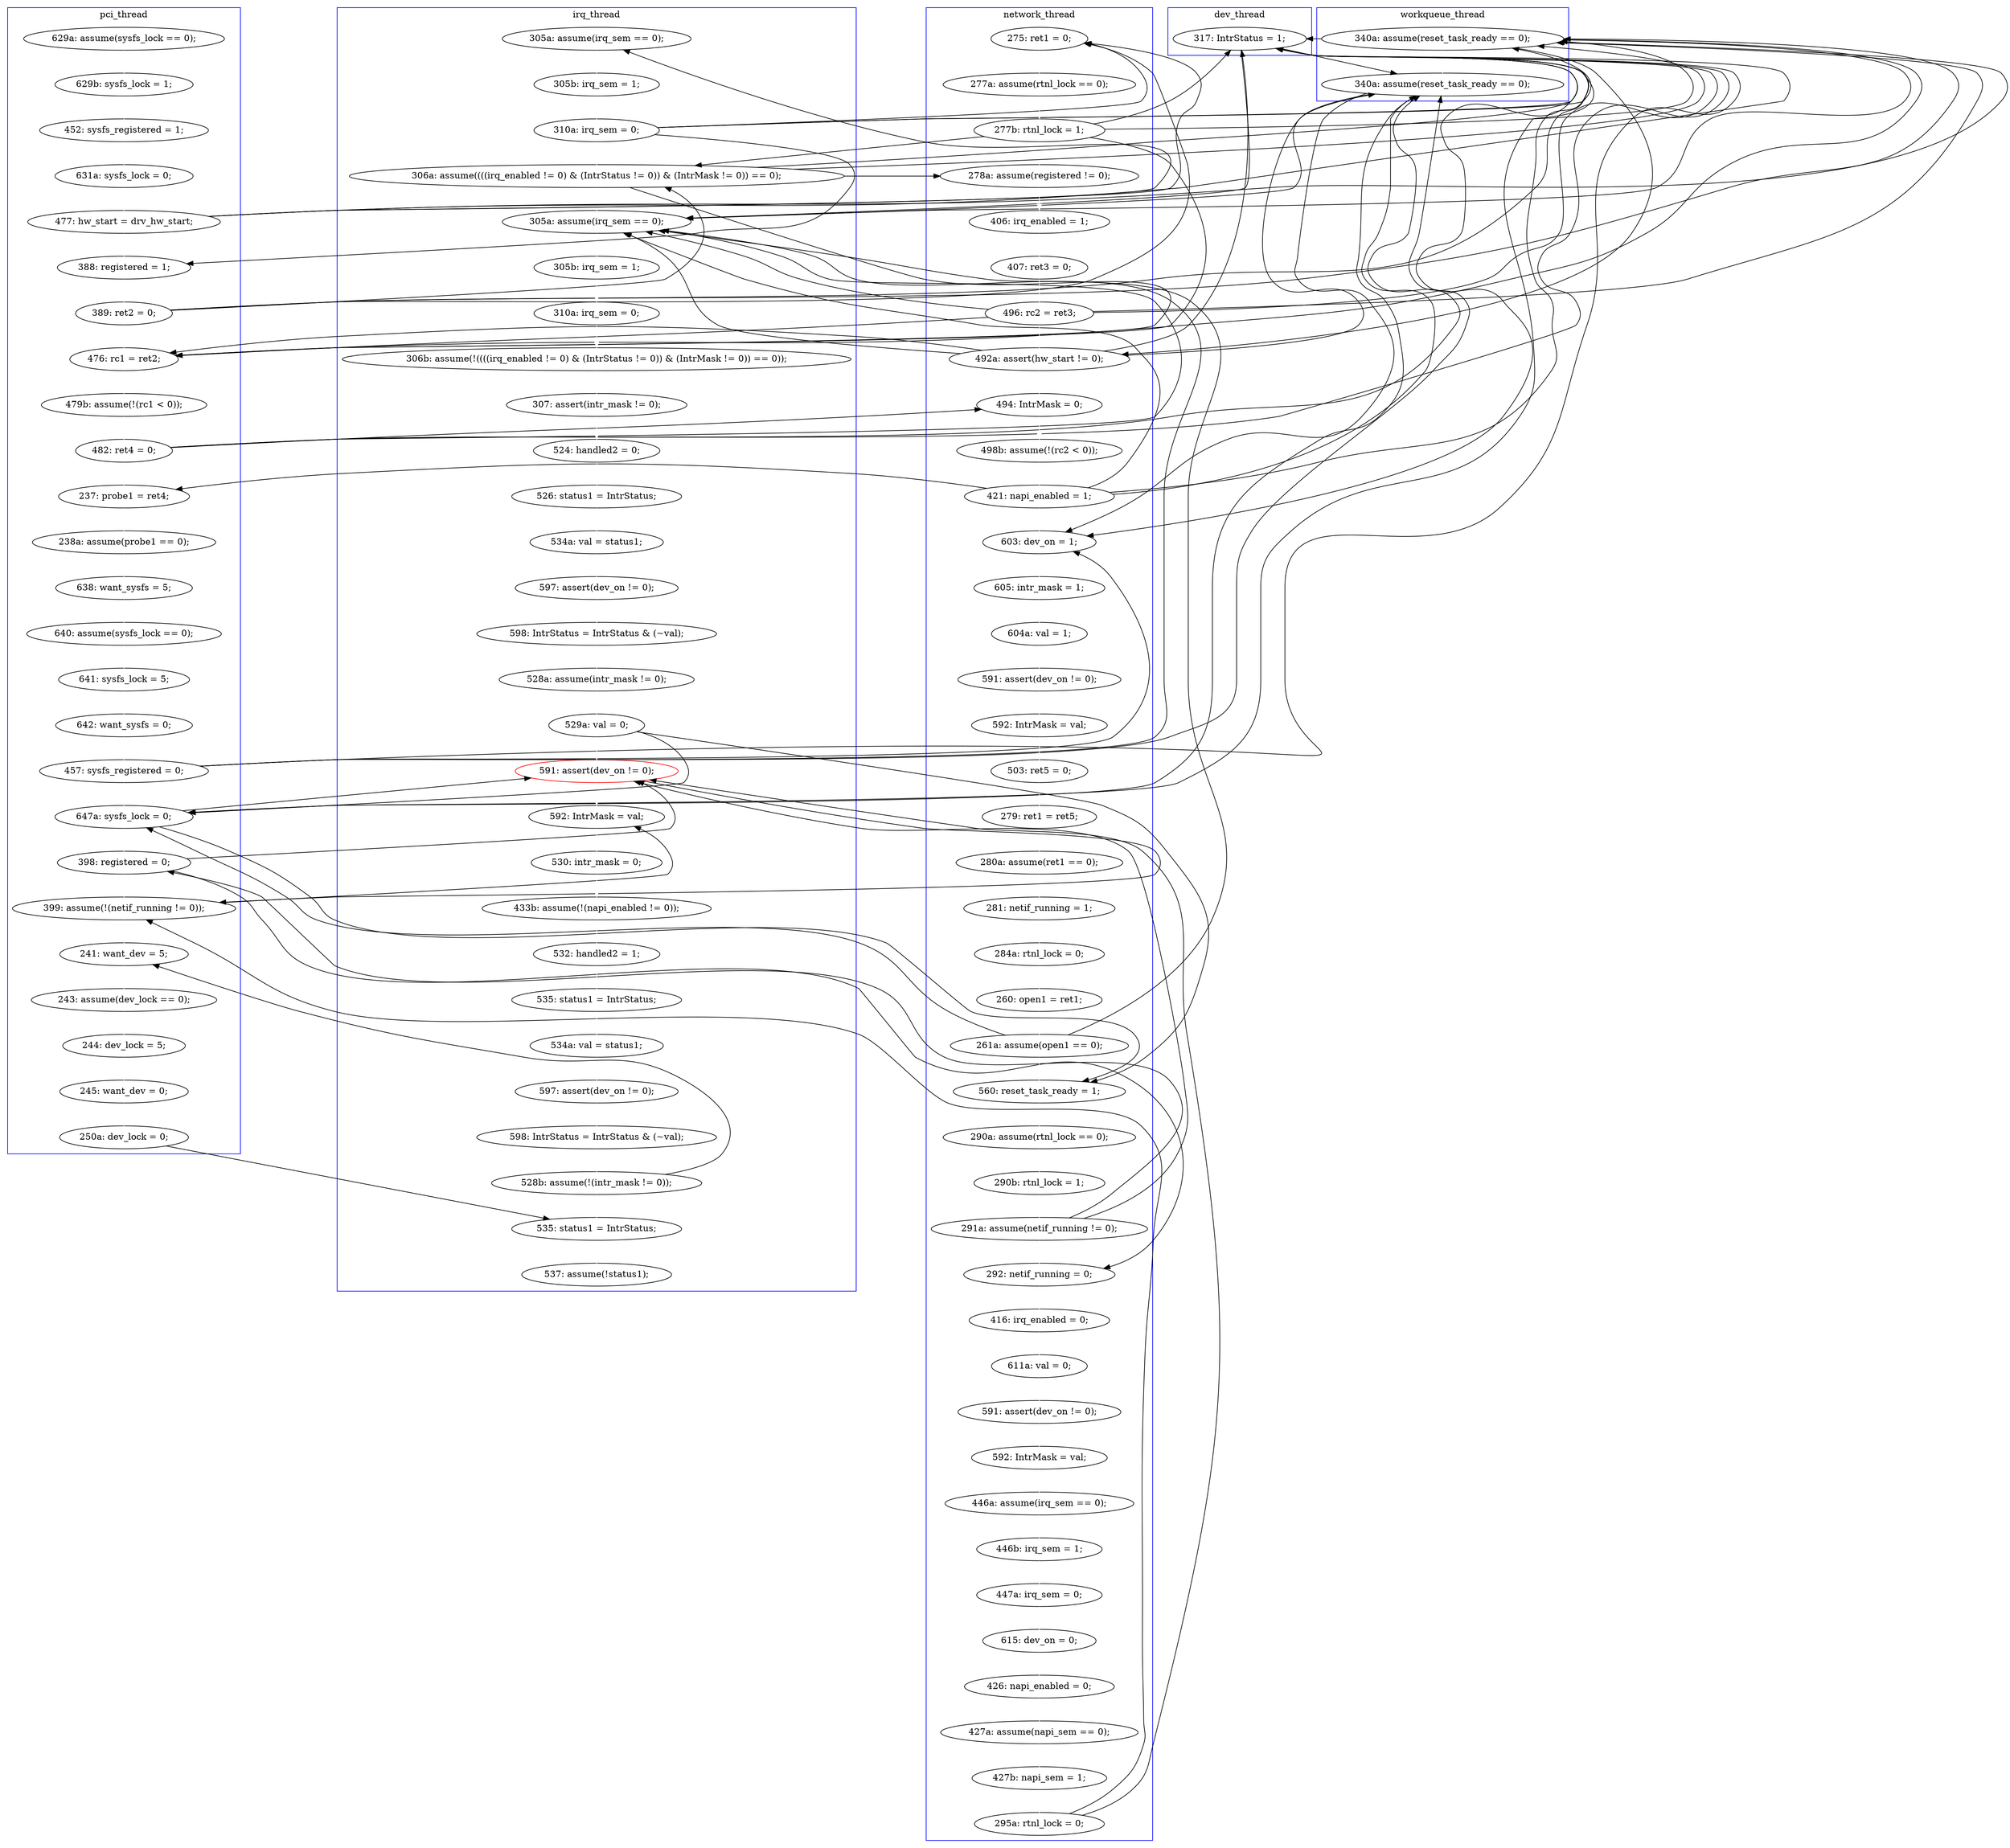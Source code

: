 digraph Counterexample {
	84 -> 145 [color = black, style = solid, constraint = false]
	133 -> 136 [color = white, style = solid]
	232 -> 235 [color = white, style = solid]
	63 -> 121 [color = black, style = solid, constraint = false]
	123 -> 124 [color = black, style = solid, constraint = false]
	183 -> 184 [color = black, style = solid, constraint = false]
	65 -> 145 [color = white, style = solid]
	174 -> 178 [color = white, style = solid]
	92 -> 95 [color = white, style = solid]
	50 -> 81 [color = black, style = solid, constraint = false]
	189 -> 193 [color = white, style = solid]
	58 -> 121 [color = black, style = solid, constraint = false]
	247 -> 248 [color = white, style = solid]
	84 -> 85 [color = black, style = solid, constraint = false]
	205 -> 209 [color = white, style = solid]
	79 -> 81 [color = black, style = solid, constraint = false]
	89 -> 90 [color = black, style = solid, constraint = false]
	99 -> 106 [color = white, style = solid]
	90 -> 92 [color = white, style = solid]
	114 -> 123 [color = black, style = solid, constraint = false]
	146 -> 148 [color = white, style = solid]
	181 -> 183 [color = black, style = solid, constraint = false]
	151 -> 156 [color = white, style = solid]
	129 -> 132 [color = white, style = solid]
	121 -> 123 [color = black, style = solid, constraint = false]
	218 -> 219 [color = black, style = solid, constraint = false]
	183 -> 218 [color = white, style = solid]
	50 -> 60 [color = black, style = solid, constraint = false]
	179 -> 181 [color = white, style = solid]
	139 -> 142 [color = white, style = solid]
	81 -> 145 [color = black, style = solid, constraint = false]
	214 -> 215 [color = black, style = solid, constraint = false]
	79 -> 121 [color = black, style = solid, constraint = false]
	136 -> 137 [color = white, style = solid]
	34 -> 43 [color = white, style = solid]
	79 -> 145 [color = black, style = solid, constraint = false]
	121 -> 145 [color = black, style = solid, constraint = false]
	157 -> 159 [color = white, style = solid]
	229 -> 230 [color = white, style = solid]
	161 -> 162 [color = white, style = solid]
	84 -> 121 [color = black, style = solid, constraint = false]
	239 -> 252 [color = white, style = solid]
	43 -> 121 [color = black, style = solid, constraint = false]
	123 -> 145 [color = black, style = solid, constraint = false]
	181 -> 215 [color = black, style = solid, constraint = false]
	89 -> 96 [color = white, style = solid]
	209 -> 210 [color = white, style = solid]
	89 -> 121 [color = black, style = solid, constraint = false]
	65 -> 67 [color = black, style = solid, constraint = false]
	114 -> 169 [color = white, style = solid]
	218 -> 247 [color = white, style = solid]
	81 -> 121 [color = black, style = solid, constraint = false]
	63 -> 85 [color = black, style = solid, constraint = false]
	43 -> 46 [color = black, style = solid, constraint = false]
	89 -> 123 [color = black, style = solid, constraint = false]
	46 -> 47 [color = white, style = solid]
	109 -> 114 [color = white, style = solid]
	58 -> 65 [color = black, style = solid, constraint = false]
	63 -> 65 [color = black, style = solid, constraint = false]
	107 -> 108 [color = white, style = solid]
	249 -> 250 [color = white, style = solid]
	126 -> 128 [color = white, style = solid]
	150 -> 151 [color = white, style = solid]
	123 -> 169 [color = black, style = solid, constraint = false]
	89 -> 145 [color = black, style = solid, constraint = false]
	121 -> 169 [color = black, style = solid, constraint = false]
	57 -> 58 [color = white, style = solid]
	43 -> 81 [color = black, style = solid, constraint = false]
	84 -> 90 [color = white, style = solid]
	169 -> 174 [color = black, style = solid, constraint = false]
	166 -> 215 [color = white, style = solid]
	95 -> 145 [color = black, style = solid, constraint = false]
	114 -> 124 [color = black, style = solid, constraint = false]
	215 -> 219 [color = white, style = solid]
	145 -> 146 [color = white, style = solid]
	239 -> 247 [color = black, style = solid, constraint = false]
	63 -> 81 [color = black, style = solid, constraint = false]
	236 -> 239 [color = white, style = solid]
	43 -> 57 [color = white, style = solid]
	184 -> 189 [color = white, style = solid]
	125 -> 126 [color = white, style = solid]
	108 -> 109 [color = white, style = solid]
	47 -> 50 [color = white, style = solid]
	165 -> 166 [color = white, style = solid]
	50 -> 57 [color = black, style = solid, constraint = false]
	142 -> 174 [color = white, style = solid]
	84 -> 123 [color = black, style = solid, constraint = false]
	81 -> 85 [color = black, style = solid, constraint = false]
	29 -> 32 [color = white, style = solid]
	235 -> 236 [color = white, style = solid]
	32 -> 34 [color = white, style = solid]
	78 -> 79 [color = white, style = solid]
	128 -> 129 [color = white, style = solid]
	195 -> 197 [color = white, style = solid]
	148 -> 150 [color = white, style = solid]
	65 -> 81 [color = black, style = solid, constraint = false]
	142 -> 169 [color = black, style = solid, constraint = false]
	219 -> 221 [color = white, style = solid]
	96 -> 99 [color = white, style = solid]
	81 -> 84 [color = black, style = solid, constraint = false]
	251 -> 252 [color = black, style = solid, constraint = false]
	252 -> 256 [color = white, style = solid]
	62 -> 63 [color = white, style = solid]
	178 -> 179 [color = white, style = solid]
	248 -> 249 [color = white, style = solid]
	183 -> 215 [color = black, style = solid, constraint = false]
	85 -> 88 [color = white, style = solid]
	193 -> 195 [color = white, style = solid]
	106 -> 107 [color = white, style = solid]
	138 -> 139 [color = white, style = solid]
	28 -> 29 [color = white, style = solid]
	60 -> 62 [color = white, style = solid]
	166 -> 174 [color = black, style = solid, constraint = false]
	50 -> 65 [color = white, style = solid]
	215 -> 218 [color = black, style = solid, constraint = false]
	95 -> 124 [color = white, style = solid]
	201 -> 202 [color = white, style = solid]
	43 -> 60 [color = black, style = solid, constraint = false]
	202 -> 203 [color = white, style = solid]
	81 -> 123 [color = white, style = solid]
	203 -> 205 [color = white, style = solid]
	250 -> 251 [color = white, style = solid]
	79 -> 84 [color = white, style = solid]
	169 -> 183 [color = white, style = solid]
	227 -> 229 [color = white, style = solid]
	79 -> 85 [color = black, style = solid, constraint = false]
	95 -> 96 [color = black, style = solid, constraint = false]
	95 -> 123 [color = black, style = solid, constraint = false]
	156 -> 157 [color = white, style = solid]
	121 -> 124 [color = black, style = solid, constraint = false]
	230 -> 232 [color = white, style = solid]
	132 -> 133 [color = white, style = solid]
	137 -> 138 [color = white, style = solid]
	58 -> 81 [color = black, style = solid, constraint = false]
	50 -> 121 [color = black, style = solid, constraint = false]
	162 -> 165 [color = white, style = solid]
	95 -> 121 [color = black, style = solid, constraint = false]
	88 -> 89 [color = white, style = solid]
	169 -> 215 [color = black, style = solid, constraint = false]
	58 -> 60 [color = black, style = solid, constraint = false]
	114 -> 145 [color = black, style = solid, constraint = false]
	159 -> 161 [color = white, style = solid]
	67 -> 77 [color = white, style = solid]
	181 -> 184 [color = white, style = solid]
	142 -> 145 [color = black, style = solid, constraint = false]
	65 -> 121 [color = black, style = solid, constraint = false]
	77 -> 78 [color = white, style = solid]
	197 -> 201 [color = white, style = solid]
	124 -> 125 [color = white, style = solid]
	58 -> 85 [color = white, style = solid]
	211 -> 214 [color = white, style = solid]
	214 -> 218 [color = black, style = solid, constraint = false]
	210 -> 211 [color = white, style = solid]
	114 -> 121 [color = black, style = solid, constraint = false]
	63 -> 67 [color = white, style = solid]
	221 -> 227 [color = white, style = solid]
	65 -> 85 [color = black, style = solid, constraint = false]
	166 -> 169 [color = black, style = solid, constraint = false]
	subgraph cluster1 {
		label = pci_thread
		color = blue
		114  [label = "457: sysfs_registered = 0;"]
		169  [label = "647a: sysfs_lock = 0;"]
		250  [label = "245: want_dev = 0;"]
		247  [label = "241: want_dev = 5;"]
		28  [label = "629a: assume(sysfs_lock == 0);"]
		32  [label = "452: sysfs_registered = 1;"]
		58  [label = "389: ret2 = 0;"]
		107  [label = "640: assume(sysfs_lock == 0);"]
		88  [label = "479b: assume(!(rc1 < 0));"]
		99  [label = "238a: assume(probe1 == 0);"]
		251  [label = "250a: dev_lock = 0;"]
		249  [label = "244: dev_lock = 5;"]
		96  [label = "237: probe1 = ret4;"]
		248  [label = "243: assume(dev_lock == 0);"]
		34  [label = "631a: sysfs_lock = 0;"]
		29  [label = "629b: sysfs_lock = 1;"]
		108  [label = "641: sysfs_lock = 5;"]
		183  [label = "398: registered = 0;"]
		57  [label = "388: registered = 1;"]
		43  [label = "477: hw_start = drv_hw_start;"]
		85  [label = "476: rc1 = ret2;"]
		106  [label = "638: want_sysfs = 5;"]
		218  [label = "399: assume(!(netif_running != 0));"]
		89  [label = "482: ret4 = 0;"]
		109  [label = "642: want_sysfs = 0;"]
	}
	subgraph cluster7 {
		label = dev_thread
		color = blue
		121  [label = "317: IntrStatus = 1;"]
	}
	subgraph cluster3 {
		label = irq_thread
		color = blue
		150  [label = "306b: assume(!((((irq_enabled != 0) & (IntrStatus != 0)) & (IntrMask != 0)) == 0));"]
		145  [label = "305a: assume(irq_sem == 0);"]
		256  [label = "537: assume(!status1);"]
		221  [label = "530: intr_mask = 0;"]
		146  [label = "305b: irq_sem = 1;"]
		232  [label = "534a: val = status1;"]
		65  [label = "306a: assume((((irq_enabled != 0) & (IntrStatus != 0)) & (IntrMask != 0)) == 0);"]
		156  [label = "524: handled2 = 0;"]
		235  [label = "597: assert(dev_on != 0);"]
		219  [label = "592: IntrMask = val;"]
		151  [label = "307: assert(intr_mask != 0);"]
		227  [label = "433b: assume(!(napi_enabled != 0));"]
		236  [label = "598: IntrStatus = IntrStatus & (~val);"]
		239  [label = "528b: assume(!(intr_mask != 0));"]
		229  [label = "532: handled2 = 1;"]
		157  [label = "526: status1 = IntrStatus;"]
		166  [label = "529a: val = 0;"]
		159  [label = "534a: val = status1;"]
		47  [label = "305b: irq_sem = 1;"]
		252  [label = "535: status1 = IntrStatus;"]
		50  [label = "310a: irq_sem = 0;"]
		230  [label = "535: status1 = IntrStatus;"]
		46  [label = "305a: assume(irq_sem == 0);"]
		148  [label = "310a: irq_sem = 0;"]
		215  [label = "591: assert(dev_on != 0);", color = red]
		161  [label = "597: assert(dev_on != 0);"]
		165  [label = "528a: assume(intr_mask != 0);"]
		162  [label = "598: IntrStatus = IntrStatus & (~val);"]
	}
	subgraph cluster2 {
		label = network_thread
		color = blue
		189  [label = "416: irq_enabled = 0;"]
		136  [label = "280a: assume(ret1 == 0);"]
		90  [label = "494: IntrMask = 0;"]
		62  [label = "277a: assume(rtnl_lock == 0);"]
		211  [label = "427b: napi_sem = 1;"]
		201  [label = "446a: assume(irq_sem == 0);"]
		95  [label = "421: napi_enabled = 1;"]
		142  [label = "261a: assume(open1 == 0);"]
		214  [label = "295a: rtnl_lock = 0;"]
		132  [label = "503: ret5 = 0;"]
		184  [label = "292: netif_running = 0;"]
		129  [label = "592: IntrMask = val;"]
		125  [label = "605: intr_mask = 1;"]
		209  [label = "426: napi_enabled = 0;"]
		60  [label = "275: ret1 = 0;"]
		84  [label = "492a: assert(hw_start != 0);"]
		133  [label = "279: ret1 = ret5;"]
		79  [label = "496: rc2 = ret3;"]
		205  [label = "615: dev_on = 0;"]
		78  [label = "407: ret3 = 0;"]
		138  [label = "284a: rtnl_lock = 0;"]
		139  [label = "260: open1 = ret1;"]
		181  [label = "291a: assume(netif_running != 0);"]
		195  [label = "591: assert(dev_on != 0);"]
		92  [label = "498b: assume(!(rc2 < 0));"]
		77  [label = "406: irq_enabled = 1;"]
		174  [label = "560: reset_task_ready = 1;"]
		178  [label = "290a: assume(rtnl_lock == 0);"]
		202  [label = "446b: irq_sem = 1;"]
		193  [label = "611a: val = 0;"]
		124  [label = "603: dev_on = 1;"]
		63  [label = "277b: rtnl_lock = 1;"]
		137  [label = "281: netif_running = 1;"]
		126  [label = "604a: val = 1;"]
		128  [label = "591: assert(dev_on != 0);"]
		210  [label = "427a: assume(napi_sem == 0);"]
		197  [label = "592: IntrMask = val;"]
		179  [label = "290b: rtnl_lock = 1;"]
		203  [label = "447a: irq_sem = 0;"]
		67  [label = "278a: assume(registered != 0);"]
	}
	subgraph cluster5 {
		label = workqueue_thread
		color = blue
		81  [label = "340a: assume(reset_task_ready == 0);"]
		123  [label = "340a: assume(reset_task_ready == 0);"]
	}
}